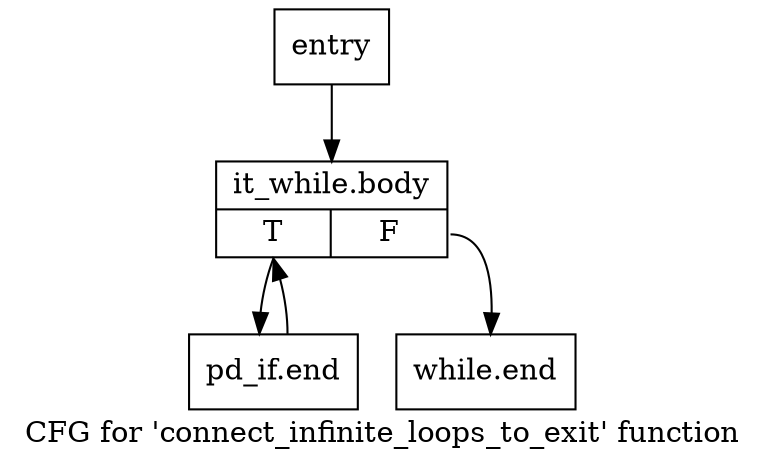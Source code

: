 digraph "CFG for 'connect_infinite_loops_to_exit' function" {
	label="CFG for 'connect_infinite_loops_to_exit' function";

	Node0x2fbd060 [shape=record,label="{entry}"];
	Node0x2fbd060 -> Node0x2fbd0b0;
	Node0x2fbd0b0 [shape=record,label="{it_while.body|{<s0>T|<s1>F}}"];
	Node0x2fbd0b0:s0 -> Node0x2fbd100;
	Node0x2fbd0b0:s1 -> Node0x2fbd150;
	Node0x2fbd100 [shape=record,label="{pd_if.end}"];
	Node0x2fbd100 -> Node0x2fbd0b0;
	Node0x2fbd150 [shape=record,label="{while.end}"];
}
